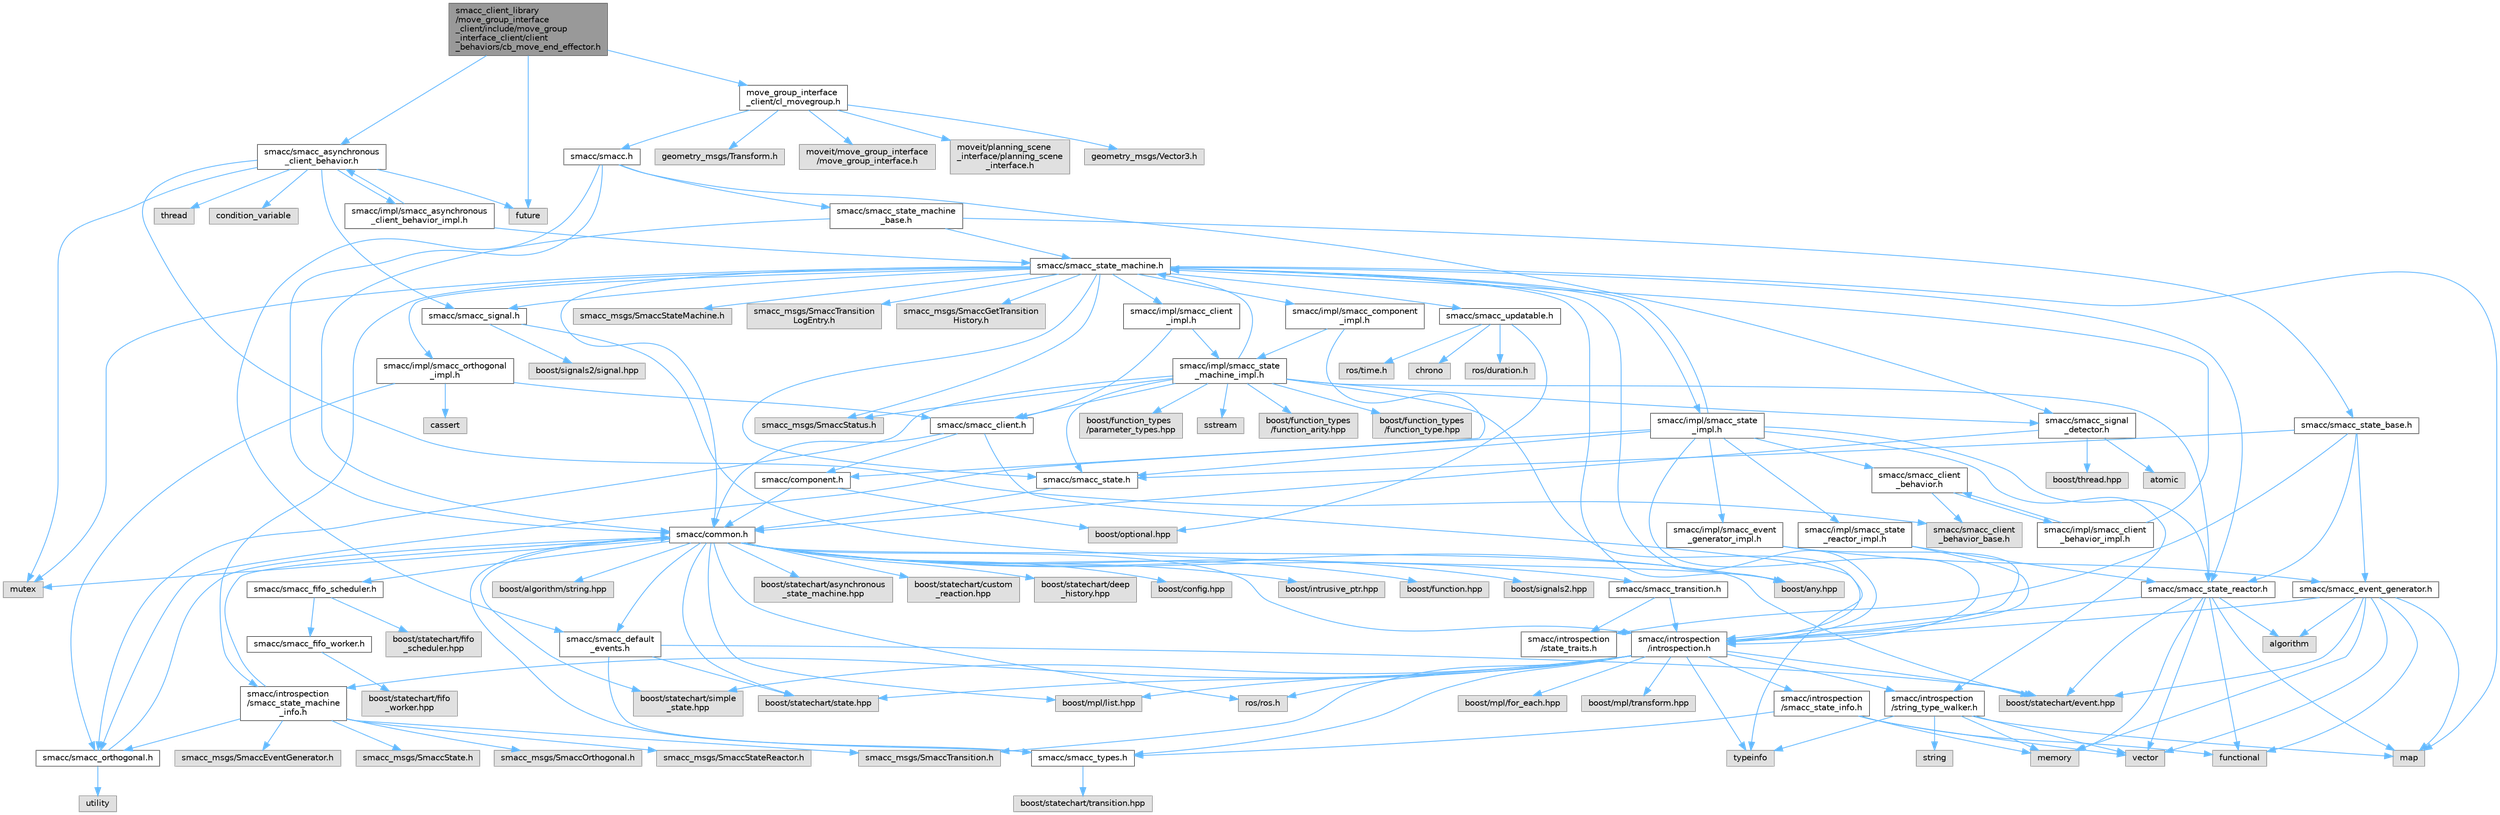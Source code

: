 digraph "smacc_client_library/move_group_interface_client/include/move_group_interface_client/client_behaviors/cb_move_end_effector.h"
{
 // LATEX_PDF_SIZE
  bgcolor="transparent";
  edge [fontname=Helvetica,fontsize=10,labelfontname=Helvetica,labelfontsize=10];
  node [fontname=Helvetica,fontsize=10,shape=box,height=0.2,width=0.4];
  Node1 [label="smacc_client_library\l/move_group_interface\l_client/include/move_group\l_interface_client/client\l_behaviors/cb_move_end_effector.h",height=0.2,width=0.4,color="gray40", fillcolor="grey60", style="filled", fontcolor="black",tooltip=" "];
  Node1 -> Node2 [color="steelblue1",style="solid"];
  Node2 [label="move_group_interface\l_client/cl_movegroup.h",height=0.2,width=0.4,color="grey40", fillcolor="white", style="filled",URL="$cl__movegroup_8h.html",tooltip=" "];
  Node2 -> Node3 [color="steelblue1",style="solid"];
  Node3 [label="smacc/smacc.h",height=0.2,width=0.4,color="grey40", fillcolor="white", style="filled",URL="$smacc_8h.html",tooltip=" "];
  Node3 -> Node4 [color="steelblue1",style="solid"];
  Node4 [label="smacc/common.h",height=0.2,width=0.4,color="grey40", fillcolor="white", style="filled",URL="$common_8h.html",tooltip=" "];
  Node4 -> Node5 [color="steelblue1",style="solid"];
  Node5 [label="boost/statechart/state.hpp",height=0.2,width=0.4,color="grey60", fillcolor="#E0E0E0", style="filled",tooltip=" "];
  Node4 -> Node6 [color="steelblue1",style="solid"];
  Node6 [label="boost/statechart/simple\l_state.hpp",height=0.2,width=0.4,color="grey60", fillcolor="#E0E0E0", style="filled",tooltip=" "];
  Node4 -> Node7 [color="steelblue1",style="solid"];
  Node7 [label="boost/statechart/event.hpp",height=0.2,width=0.4,color="grey60", fillcolor="#E0E0E0", style="filled",tooltip=" "];
  Node4 -> Node8 [color="steelblue1",style="solid"];
  Node8 [label="boost/statechart/asynchronous\l_state_machine.hpp",height=0.2,width=0.4,color="grey60", fillcolor="#E0E0E0", style="filled",tooltip=" "];
  Node4 -> Node9 [color="steelblue1",style="solid"];
  Node9 [label="boost/statechart/custom\l_reaction.hpp",height=0.2,width=0.4,color="grey60", fillcolor="#E0E0E0", style="filled",tooltip=" "];
  Node4 -> Node10 [color="steelblue1",style="solid"];
  Node10 [label="boost/statechart/deep\l_history.hpp",height=0.2,width=0.4,color="grey60", fillcolor="#E0E0E0", style="filled",tooltip=" "];
  Node4 -> Node11 [color="steelblue1",style="solid"];
  Node11 [label="boost/config.hpp",height=0.2,width=0.4,color="grey60", fillcolor="#E0E0E0", style="filled",tooltip=" "];
  Node4 -> Node12 [color="steelblue1",style="solid"];
  Node12 [label="boost/intrusive_ptr.hpp",height=0.2,width=0.4,color="grey60", fillcolor="#E0E0E0", style="filled",tooltip=" "];
  Node4 -> Node13 [color="steelblue1",style="solid"];
  Node13 [label="boost/function.hpp",height=0.2,width=0.4,color="grey60", fillcolor="#E0E0E0", style="filled",tooltip=" "];
  Node4 -> Node14 [color="steelblue1",style="solid"];
  Node14 [label="boost/signals2.hpp",height=0.2,width=0.4,color="grey60", fillcolor="#E0E0E0", style="filled",tooltip=" "];
  Node4 -> Node15 [color="steelblue1",style="solid"];
  Node15 [label="boost/mpl/list.hpp",height=0.2,width=0.4,color="grey60", fillcolor="#E0E0E0", style="filled",tooltip=" "];
  Node4 -> Node16 [color="steelblue1",style="solid"];
  Node16 [label="boost/any.hpp",height=0.2,width=0.4,color="grey60", fillcolor="#E0E0E0", style="filled",tooltip=" "];
  Node4 -> Node17 [color="steelblue1",style="solid"];
  Node17 [label="boost/algorithm/string.hpp",height=0.2,width=0.4,color="grey60", fillcolor="#E0E0E0", style="filled",tooltip=" "];
  Node4 -> Node18 [color="steelblue1",style="solid"];
  Node18 [label="mutex",height=0.2,width=0.4,color="grey60", fillcolor="#E0E0E0", style="filled",tooltip=" "];
  Node4 -> Node19 [color="steelblue1",style="solid"];
  Node19 [label="ros/ros.h",height=0.2,width=0.4,color="grey60", fillcolor="#E0E0E0", style="filled",tooltip=" "];
  Node4 -> Node20 [color="steelblue1",style="solid"];
  Node20 [label="smacc/smacc_fifo_scheduler.h",height=0.2,width=0.4,color="grey40", fillcolor="white", style="filled",URL="$smacc__fifo__scheduler_8h.html",tooltip=" "];
  Node20 -> Node21 [color="steelblue1",style="solid"];
  Node21 [label="boost/statechart/fifo\l_scheduler.hpp",height=0.2,width=0.4,color="grey60", fillcolor="#E0E0E0", style="filled",tooltip=" "];
  Node20 -> Node22 [color="steelblue1",style="solid"];
  Node22 [label="smacc/smacc_fifo_worker.h",height=0.2,width=0.4,color="grey40", fillcolor="white", style="filled",URL="$smacc__fifo__worker_8h.html",tooltip=" "];
  Node22 -> Node23 [color="steelblue1",style="solid"];
  Node23 [label="boost/statechart/fifo\l_worker.hpp",height=0.2,width=0.4,color="grey60", fillcolor="#E0E0E0", style="filled",tooltip=" "];
  Node4 -> Node24 [color="steelblue1",style="solid"];
  Node24 [label="smacc/smacc_types.h",height=0.2,width=0.4,color="grey40", fillcolor="white", style="filled",URL="$smacc__types_8h.html",tooltip=" "];
  Node24 -> Node25 [color="steelblue1",style="solid"];
  Node25 [label="boost/statechart/transition.hpp",height=0.2,width=0.4,color="grey60", fillcolor="#E0E0E0", style="filled",tooltip=" "];
  Node4 -> Node26 [color="steelblue1",style="solid"];
  Node26 [label="smacc/introspection\l/introspection.h",height=0.2,width=0.4,color="grey40", fillcolor="white", style="filled",URL="$introspection_8h.html",tooltip=" "];
  Node26 -> Node5 [color="steelblue1",style="solid"];
  Node26 -> Node6 [color="steelblue1",style="solid"];
  Node26 -> Node7 [color="steelblue1",style="solid"];
  Node26 -> Node19 [color="steelblue1",style="solid"];
  Node26 -> Node27 [color="steelblue1",style="solid"];
  Node27 [label="typeinfo",height=0.2,width=0.4,color="grey60", fillcolor="#E0E0E0", style="filled",tooltip=" "];
  Node26 -> Node15 [color="steelblue1",style="solid"];
  Node26 -> Node28 [color="steelblue1",style="solid"];
  Node28 [label="boost/mpl/for_each.hpp",height=0.2,width=0.4,color="grey60", fillcolor="#E0E0E0", style="filled",tooltip=" "];
  Node26 -> Node29 [color="steelblue1",style="solid"];
  Node29 [label="boost/mpl/transform.hpp",height=0.2,width=0.4,color="grey60", fillcolor="#E0E0E0", style="filled",tooltip=" "];
  Node26 -> Node24 [color="steelblue1",style="solid"];
  Node26 -> Node30 [color="steelblue1",style="solid"];
  Node30 [label="smacc/introspection\l/string_type_walker.h",height=0.2,width=0.4,color="grey40", fillcolor="white", style="filled",URL="$string__type__walker_8h.html",tooltip=" "];
  Node30 -> Node31 [color="steelblue1",style="solid"];
  Node31 [label="string",height=0.2,width=0.4,color="grey60", fillcolor="#E0E0E0", style="filled",tooltip=" "];
  Node30 -> Node32 [color="steelblue1",style="solid"];
  Node32 [label="memory",height=0.2,width=0.4,color="grey60", fillcolor="#E0E0E0", style="filled",tooltip=" "];
  Node30 -> Node33 [color="steelblue1",style="solid"];
  Node33 [label="vector",height=0.2,width=0.4,color="grey60", fillcolor="#E0E0E0", style="filled",tooltip=" "];
  Node30 -> Node27 [color="steelblue1",style="solid"];
  Node30 -> Node34 [color="steelblue1",style="solid"];
  Node34 [label="map",height=0.2,width=0.4,color="grey60", fillcolor="#E0E0E0", style="filled",tooltip=" "];
  Node26 -> Node35 [color="steelblue1",style="solid"];
  Node35 [label="smacc/introspection\l/smacc_state_info.h",height=0.2,width=0.4,color="grey40", fillcolor="white", style="filled",URL="$smacc__state__info_8h.html",tooltip=" "];
  Node35 -> Node32 [color="steelblue1",style="solid"];
  Node35 -> Node36 [color="steelblue1",style="solid"];
  Node36 [label="functional",height=0.2,width=0.4,color="grey60", fillcolor="#E0E0E0", style="filled",tooltip=" "];
  Node35 -> Node33 [color="steelblue1",style="solid"];
  Node35 -> Node24 [color="steelblue1",style="solid"];
  Node26 -> Node37 [color="steelblue1",style="solid"];
  Node37 [label="smacc_msgs/SmaccTransition.h",height=0.2,width=0.4,color="grey60", fillcolor="#E0E0E0", style="filled",tooltip=" "];
  Node26 -> Node38 [color="steelblue1",style="solid"];
  Node38 [label="smacc/introspection\l/smacc_state_machine\l_info.h",height=0.2,width=0.4,color="grey40", fillcolor="white", style="filled",URL="$smacc__state__machine__info_8h.html",tooltip=" "];
  Node38 -> Node4 [color="steelblue1",style="solid"];
  Node38 -> Node39 [color="steelblue1",style="solid"];
  Node39 [label="smacc/smacc_orthogonal.h",height=0.2,width=0.4,color="grey40", fillcolor="white", style="filled",URL="$smacc__orthogonal_8h.html",tooltip=" "];
  Node39 -> Node4 [color="steelblue1",style="solid"];
  Node39 -> Node40 [color="steelblue1",style="solid"];
  Node40 [label="utility",height=0.2,width=0.4,color="grey60", fillcolor="#E0E0E0", style="filled",tooltip=" "];
  Node38 -> Node41 [color="steelblue1",style="solid"];
  Node41 [label="smacc_msgs/SmaccState.h",height=0.2,width=0.4,color="grey60", fillcolor="#E0E0E0", style="filled",tooltip=" "];
  Node38 -> Node37 [color="steelblue1",style="solid"];
  Node38 -> Node42 [color="steelblue1",style="solid"];
  Node42 [label="smacc_msgs/SmaccOrthogonal.h",height=0.2,width=0.4,color="grey60", fillcolor="#E0E0E0", style="filled",tooltip=" "];
  Node38 -> Node43 [color="steelblue1",style="solid"];
  Node43 [label="smacc_msgs/SmaccStateReactor.h",height=0.2,width=0.4,color="grey60", fillcolor="#E0E0E0", style="filled",tooltip=" "];
  Node38 -> Node44 [color="steelblue1",style="solid"];
  Node44 [label="smacc_msgs/SmaccEventGenerator.h",height=0.2,width=0.4,color="grey60", fillcolor="#E0E0E0", style="filled",tooltip=" "];
  Node4 -> Node45 [color="steelblue1",style="solid"];
  Node45 [label="smacc/smacc_default\l_events.h",height=0.2,width=0.4,color="grey40", fillcolor="white", style="filled",URL="$smacc__default__events_8h.html",tooltip=" "];
  Node45 -> Node5 [color="steelblue1",style="solid"];
  Node45 -> Node7 [color="steelblue1",style="solid"];
  Node45 -> Node24 [color="steelblue1",style="solid"];
  Node4 -> Node46 [color="steelblue1",style="solid"];
  Node46 [label="smacc/smacc_transition.h",height=0.2,width=0.4,color="grey40", fillcolor="white", style="filled",URL="$smacc__transition_8h.html",tooltip=" "];
  Node46 -> Node26 [color="steelblue1",style="solid"];
  Node46 -> Node47 [color="steelblue1",style="solid"];
  Node47 [label="smacc/introspection\l/state_traits.h",height=0.2,width=0.4,color="grey40", fillcolor="white", style="filled",URL="$state__traits_8h.html",tooltip=" "];
  Node3 -> Node48 [color="steelblue1",style="solid"];
  Node48 [label="smacc/smacc_state_machine\l_base.h",height=0.2,width=0.4,color="grey40", fillcolor="white", style="filled",URL="$smacc__state__machine__base_8h.html",tooltip=" "];
  Node48 -> Node4 [color="steelblue1",style="solid"];
  Node48 -> Node49 [color="steelblue1",style="solid"];
  Node49 [label="smacc/smacc_state_base.h",height=0.2,width=0.4,color="grey40", fillcolor="white", style="filled",URL="$smacc__state__base_8h.html",tooltip=" "];
  Node49 -> Node50 [color="steelblue1",style="solid"];
  Node50 [label="smacc/smacc_state.h",height=0.2,width=0.4,color="grey40", fillcolor="white", style="filled",URL="$smacc__state_8h.html",tooltip=" "];
  Node50 -> Node4 [color="steelblue1",style="solid"];
  Node49 -> Node51 [color="steelblue1",style="solid"];
  Node51 [label="smacc/smacc_state_reactor.h",height=0.2,width=0.4,color="grey40", fillcolor="white", style="filled",URL="$smacc__state__reactor_8h.html",tooltip=" "];
  Node51 -> Node36 [color="steelblue1",style="solid"];
  Node51 -> Node32 [color="steelblue1",style="solid"];
  Node51 -> Node33 [color="steelblue1",style="solid"];
  Node51 -> Node52 [color="steelblue1",style="solid"];
  Node52 [label="algorithm",height=0.2,width=0.4,color="grey60", fillcolor="#E0E0E0", style="filled",tooltip=" "];
  Node51 -> Node26 [color="steelblue1",style="solid"];
  Node51 -> Node7 [color="steelblue1",style="solid"];
  Node51 -> Node34 [color="steelblue1",style="solid"];
  Node49 -> Node53 [color="steelblue1",style="solid"];
  Node53 [label="smacc/smacc_event_generator.h",height=0.2,width=0.4,color="grey40", fillcolor="white", style="filled",URL="$smacc__event__generator_8h.html",tooltip=" "];
  Node53 -> Node36 [color="steelblue1",style="solid"];
  Node53 -> Node32 [color="steelblue1",style="solid"];
  Node53 -> Node33 [color="steelblue1",style="solid"];
  Node53 -> Node52 [color="steelblue1",style="solid"];
  Node53 -> Node26 [color="steelblue1",style="solid"];
  Node53 -> Node7 [color="steelblue1",style="solid"];
  Node53 -> Node34 [color="steelblue1",style="solid"];
  Node49 -> Node47 [color="steelblue1",style="solid"];
  Node48 -> Node54 [color="steelblue1",style="solid"];
  Node54 [label="smacc/smacc_state_machine.h",height=0.2,width=0.4,color="grey40", fillcolor="white", style="filled",URL="$smacc__state__machine_8h.html",tooltip=" "];
  Node54 -> Node16 [color="steelblue1",style="solid"];
  Node54 -> Node34 [color="steelblue1",style="solid"];
  Node54 -> Node18 [color="steelblue1",style="solid"];
  Node54 -> Node4 [color="steelblue1",style="solid"];
  Node54 -> Node26 [color="steelblue1",style="solid"];
  Node54 -> Node38 [color="steelblue1",style="solid"];
  Node54 -> Node55 [color="steelblue1",style="solid"];
  Node55 [label="smacc/smacc_updatable.h",height=0.2,width=0.4,color="grey40", fillcolor="white", style="filled",URL="$smacc__updatable_8h.html",tooltip=" "];
  Node55 -> Node56 [color="steelblue1",style="solid"];
  Node56 [label="chrono",height=0.2,width=0.4,color="grey60", fillcolor="#E0E0E0", style="filled",tooltip=" "];
  Node55 -> Node57 [color="steelblue1",style="solid"];
  Node57 [label="boost/optional.hpp",height=0.2,width=0.4,color="grey60", fillcolor="#E0E0E0", style="filled",tooltip=" "];
  Node55 -> Node58 [color="steelblue1",style="solid"];
  Node58 [label="ros/duration.h",height=0.2,width=0.4,color="grey60", fillcolor="#E0E0E0", style="filled",tooltip=" "];
  Node55 -> Node59 [color="steelblue1",style="solid"];
  Node59 [label="ros/time.h",height=0.2,width=0.4,color="grey60", fillcolor="#E0E0E0", style="filled",tooltip=" "];
  Node54 -> Node60 [color="steelblue1",style="solid"];
  Node60 [label="smacc/smacc_signal.h",height=0.2,width=0.4,color="grey40", fillcolor="white", style="filled",URL="$smacc__signal_8h.html",tooltip=" "];
  Node60 -> Node61 [color="steelblue1",style="solid"];
  Node61 [label="boost/signals2/signal.hpp",height=0.2,width=0.4,color="grey60", fillcolor="#E0E0E0", style="filled",tooltip=" "];
  Node60 -> Node16 [color="steelblue1",style="solid"];
  Node54 -> Node62 [color="steelblue1",style="solid"];
  Node62 [label="smacc_msgs/SmaccStateMachine.h",height=0.2,width=0.4,color="grey60", fillcolor="#E0E0E0", style="filled",tooltip=" "];
  Node54 -> Node63 [color="steelblue1",style="solid"];
  Node63 [label="smacc_msgs/SmaccTransition\lLogEntry.h",height=0.2,width=0.4,color="grey60", fillcolor="#E0E0E0", style="filled",tooltip=" "];
  Node54 -> Node64 [color="steelblue1",style="solid"];
  Node64 [label="smacc_msgs/SmaccStatus.h",height=0.2,width=0.4,color="grey60", fillcolor="#E0E0E0", style="filled",tooltip=" "];
  Node54 -> Node65 [color="steelblue1",style="solid"];
  Node65 [label="smacc_msgs/SmaccGetTransition\lHistory.h",height=0.2,width=0.4,color="grey60", fillcolor="#E0E0E0", style="filled",tooltip=" "];
  Node54 -> Node50 [color="steelblue1",style="solid"];
  Node54 -> Node51 [color="steelblue1",style="solid"];
  Node54 -> Node66 [color="steelblue1",style="solid"];
  Node66 [label="smacc/impl/smacc_state\l_impl.h",height=0.2,width=0.4,color="grey40", fillcolor="white", style="filled",URL="$smacc__state__impl_8h.html",tooltip=" "];
  Node66 -> Node50 [color="steelblue1",style="solid"];
  Node66 -> Node39 [color="steelblue1",style="solid"];
  Node66 -> Node67 [color="steelblue1",style="solid"];
  Node67 [label="smacc/smacc_client\l_behavior.h",height=0.2,width=0.4,color="grey40", fillcolor="white", style="filled",URL="$smacc__client__behavior_8h.html",tooltip=" "];
  Node67 -> Node68 [color="steelblue1",style="solid"];
  Node68 [label="smacc/smacc_client\l_behavior_base.h",height=0.2,width=0.4,color="grey60", fillcolor="#E0E0E0", style="filled",tooltip=" "];
  Node67 -> Node69 [color="steelblue1",style="solid"];
  Node69 [label="smacc/impl/smacc_client\l_behavior_impl.h",height=0.2,width=0.4,color="grey40", fillcolor="white", style="filled",URL="$smacc__client__behavior__impl_8h.html",tooltip=" "];
  Node69 -> Node67 [color="steelblue1",style="solid"];
  Node69 -> Node54 [color="steelblue1",style="solid"];
  Node66 -> Node26 [color="steelblue1",style="solid"];
  Node66 -> Node51 [color="steelblue1",style="solid"];
  Node66 -> Node30 [color="steelblue1",style="solid"];
  Node66 -> Node54 [color="steelblue1",style="solid"];
  Node66 -> Node70 [color="steelblue1",style="solid"];
  Node70 [label="smacc/impl/smacc_state\l_reactor_impl.h",height=0.2,width=0.4,color="grey40", fillcolor="white", style="filled",URL="$smacc__state__reactor__impl_8h.html",tooltip=" "];
  Node70 -> Node51 [color="steelblue1",style="solid"];
  Node70 -> Node26 [color="steelblue1",style="solid"];
  Node66 -> Node71 [color="steelblue1",style="solid"];
  Node71 [label="smacc/impl/smacc_event\l_generator_impl.h",height=0.2,width=0.4,color="grey40", fillcolor="white", style="filled",URL="$smacc__event__generator__impl_8h.html",tooltip=" "];
  Node71 -> Node53 [color="steelblue1",style="solid"];
  Node71 -> Node26 [color="steelblue1",style="solid"];
  Node54 -> Node72 [color="steelblue1",style="solid"];
  Node72 [label="smacc/impl/smacc_client\l_impl.h",height=0.2,width=0.4,color="grey40", fillcolor="white", style="filled",URL="$smacc__client__impl_8h.html",tooltip=" "];
  Node72 -> Node73 [color="steelblue1",style="solid"];
  Node73 [label="smacc/smacc_client.h",height=0.2,width=0.4,color="grey40", fillcolor="white", style="filled",URL="$smacc__client_8h.html",tooltip=" "];
  Node73 -> Node4 [color="steelblue1",style="solid"];
  Node73 -> Node74 [color="steelblue1",style="solid"];
  Node74 [label="smacc/component.h",height=0.2,width=0.4,color="grey40", fillcolor="white", style="filled",URL="$component_8h.html",tooltip=" "];
  Node74 -> Node4 [color="steelblue1",style="solid"];
  Node74 -> Node57 [color="steelblue1",style="solid"];
  Node73 -> Node27 [color="steelblue1",style="solid"];
  Node72 -> Node75 [color="steelblue1",style="solid"];
  Node75 [label="smacc/impl/smacc_state\l_machine_impl.h",height=0.2,width=0.4,color="grey40", fillcolor="white", style="filled",URL="$smacc__state__machine__impl_8h.html",tooltip=" "];
  Node75 -> Node54 [color="steelblue1",style="solid"];
  Node75 -> Node73 [color="steelblue1",style="solid"];
  Node75 -> Node39 [color="steelblue1",style="solid"];
  Node75 -> Node50 [color="steelblue1",style="solid"];
  Node75 -> Node26 [color="steelblue1",style="solid"];
  Node75 -> Node76 [color="steelblue1",style="solid"];
  Node76 [label="smacc/smacc_signal\l_detector.h",height=0.2,width=0.4,color="grey40", fillcolor="white", style="filled",URL="$smacc__signal__detector_8h.html",tooltip=" "];
  Node76 -> Node77 [color="steelblue1",style="solid"];
  Node77 [label="boost/thread.hpp",height=0.2,width=0.4,color="grey60", fillcolor="#E0E0E0", style="filled",tooltip=" "];
  Node76 -> Node4 [color="steelblue1",style="solid"];
  Node76 -> Node78 [color="steelblue1",style="solid"];
  Node78 [label="atomic",height=0.2,width=0.4,color="grey60", fillcolor="#E0E0E0", style="filled",tooltip=" "];
  Node75 -> Node51 [color="steelblue1",style="solid"];
  Node75 -> Node64 [color="steelblue1",style="solid"];
  Node75 -> Node79 [color="steelblue1",style="solid"];
  Node79 [label="sstream",height=0.2,width=0.4,color="grey60", fillcolor="#E0E0E0", style="filled",tooltip=" "];
  Node75 -> Node80 [color="steelblue1",style="solid"];
  Node80 [label="boost/function_types\l/function_arity.hpp",height=0.2,width=0.4,color="grey60", fillcolor="#E0E0E0", style="filled",tooltip=" "];
  Node75 -> Node81 [color="steelblue1",style="solid"];
  Node81 [label="boost/function_types\l/function_type.hpp",height=0.2,width=0.4,color="grey60", fillcolor="#E0E0E0", style="filled",tooltip=" "];
  Node75 -> Node82 [color="steelblue1",style="solid"];
  Node82 [label="boost/function_types\l/parameter_types.hpp",height=0.2,width=0.4,color="grey60", fillcolor="#E0E0E0", style="filled",tooltip=" "];
  Node54 -> Node83 [color="steelblue1",style="solid"];
  Node83 [label="smacc/impl/smacc_component\l_impl.h",height=0.2,width=0.4,color="grey40", fillcolor="white", style="filled",URL="$smacc__component__impl_8h.html",tooltip=" "];
  Node83 -> Node74 [color="steelblue1",style="solid"];
  Node83 -> Node75 [color="steelblue1",style="solid"];
  Node54 -> Node84 [color="steelblue1",style="solid"];
  Node84 [label="smacc/impl/smacc_orthogonal\l_impl.h",height=0.2,width=0.4,color="grey40", fillcolor="white", style="filled",URL="$smacc__orthogonal__impl_8h.html",tooltip=" "];
  Node84 -> Node39 [color="steelblue1",style="solid"];
  Node84 -> Node73 [color="steelblue1",style="solid"];
  Node84 -> Node85 [color="steelblue1",style="solid"];
  Node85 [label="cassert",height=0.2,width=0.4,color="grey60", fillcolor="#E0E0E0", style="filled",tooltip=" "];
  Node3 -> Node76 [color="steelblue1",style="solid"];
  Node3 -> Node45 [color="steelblue1",style="solid"];
  Node2 -> Node86 [color="steelblue1",style="solid"];
  Node86 [label="moveit/move_group_interface\l/move_group_interface.h",height=0.2,width=0.4,color="grey60", fillcolor="#E0E0E0", style="filled",tooltip=" "];
  Node2 -> Node87 [color="steelblue1",style="solid"];
  Node87 [label="moveit/planning_scene\l_interface/planning_scene\l_interface.h",height=0.2,width=0.4,color="grey60", fillcolor="#E0E0E0", style="filled",tooltip=" "];
  Node2 -> Node88 [color="steelblue1",style="solid"];
  Node88 [label="geometry_msgs/Vector3.h",height=0.2,width=0.4,color="grey60", fillcolor="#E0E0E0", style="filled",tooltip=" "];
  Node2 -> Node89 [color="steelblue1",style="solid"];
  Node89 [label="geometry_msgs/Transform.h",height=0.2,width=0.4,color="grey60", fillcolor="#E0E0E0", style="filled",tooltip=" "];
  Node1 -> Node90 [color="steelblue1",style="solid"];
  Node90 [label="smacc/smacc_asynchronous\l_client_behavior.h",height=0.2,width=0.4,color="grey40", fillcolor="white", style="filled",URL="$smacc__asynchronous__client__behavior_8h.html",tooltip=" "];
  Node90 -> Node68 [color="steelblue1",style="solid"];
  Node90 -> Node60 [color="steelblue1",style="solid"];
  Node90 -> Node91 [color="steelblue1",style="solid"];
  Node91 [label="thread",height=0.2,width=0.4,color="grey60", fillcolor="#E0E0E0", style="filled",tooltip=" "];
  Node90 -> Node92 [color="steelblue1",style="solid"];
  Node92 [label="condition_variable",height=0.2,width=0.4,color="grey60", fillcolor="#E0E0E0", style="filled",tooltip=" "];
  Node90 -> Node18 [color="steelblue1",style="solid"];
  Node90 -> Node93 [color="steelblue1",style="solid"];
  Node93 [label="future",height=0.2,width=0.4,color="grey60", fillcolor="#E0E0E0", style="filled",tooltip=" "];
  Node90 -> Node94 [color="steelblue1",style="solid"];
  Node94 [label="smacc/impl/smacc_asynchronous\l_client_behavior_impl.h",height=0.2,width=0.4,color="grey40", fillcolor="white", style="filled",URL="$smacc__asynchronous__client__behavior__impl_8h.html",tooltip=" "];
  Node94 -> Node90 [color="steelblue1",style="solid"];
  Node94 -> Node54 [color="steelblue1",style="solid"];
  Node1 -> Node93 [color="steelblue1",style="solid"];
}
